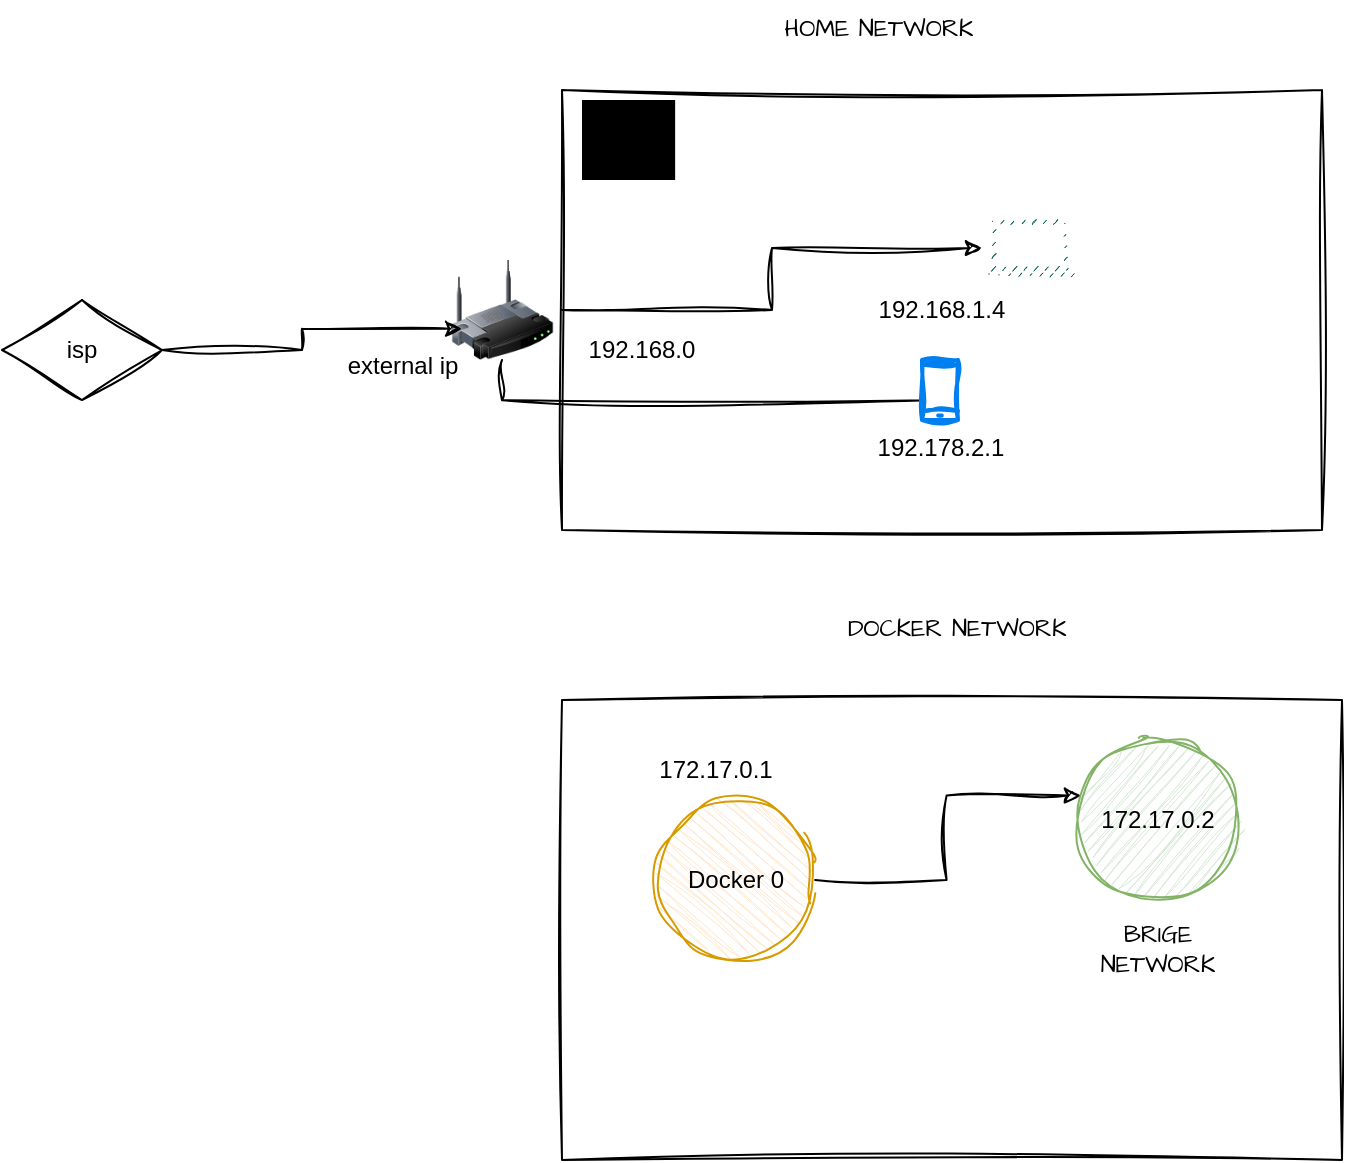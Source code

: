 <mxfile version="24.8.3">
  <diagram name="Page-1" id="0H0OT67QqvJCmZSCLow1">
    <mxGraphModel dx="1400" dy="743" grid="1" gridSize="10" guides="1" tooltips="1" connect="1" arrows="1" fold="1" page="1" pageScale="1" pageWidth="850" pageHeight="1100" math="0" shadow="0">
      <root>
        <mxCell id="0" />
        <mxCell id="1" parent="0" />
        <mxCell id="4rtAOC1mgqmLimRVdJra-1" value="192.168.1.4" style="rounded=0;whiteSpace=wrap;html=1;sketch=1;curveFitting=1;jiggle=2;" vertex="1" parent="1">
          <mxGeometry x="300" y="55" width="380" height="220" as="geometry" />
        </mxCell>
        <mxCell id="4rtAOC1mgqmLimRVdJra-4" value="" style="sketch=1;verticalLabelPosition=bottom;sketch=0;aspect=fixed;html=1;verticalAlign=top;strokeColor=none;fillColor=#000000;align=center;outlineConnect=0;pointerEvents=1;shape=mxgraph.citrix2.home;curveFitting=1;jiggle=2;" vertex="1" parent="1">
          <mxGeometry x="310" y="60" width="46.57" height="40" as="geometry" />
        </mxCell>
        <mxCell id="4rtAOC1mgqmLimRVdJra-5" value="" style="sketch=1;pointerEvents=1;shadow=0;dashed=0;html=1;strokeColor=none;fillColor=#005F4B;labelPosition=center;verticalLabelPosition=bottom;verticalAlign=top;align=center;outlineConnect=0;shape=mxgraph.veeam2.laptop;curveFitting=1;jiggle=2;" vertex="1" parent="1">
          <mxGeometry x="510" y="120" width="48" height="28.0" as="geometry" />
        </mxCell>
        <mxCell id="4rtAOC1mgqmLimRVdJra-6" value="isp" style="rhombus;whiteSpace=wrap;html=1;sketch=1;curveFitting=1;jiggle=2;" vertex="1" parent="1">
          <mxGeometry x="20" y="160" width="80" height="50" as="geometry" />
        </mxCell>
        <mxCell id="4rtAOC1mgqmLimRVdJra-14" style="edgeStyle=orthogonalEdgeStyle;rounded=0;orthogonalLoop=1;jettySize=auto;html=1;sketch=1;curveFitting=1;jiggle=2;" edge="1" parent="1" source="4rtAOC1mgqmLimRVdJra-7" target="4rtAOC1mgqmLimRVdJra-5">
          <mxGeometry relative="1" as="geometry" />
        </mxCell>
        <mxCell id="4rtAOC1mgqmLimRVdJra-7" value="" style="image;html=1;image=img/lib/clip_art/networking/Wireless_Router_128x128.png;sketch=1;curveFitting=1;jiggle=2;" vertex="1" parent="1">
          <mxGeometry x="240" y="140" width="60" height="50" as="geometry" />
        </mxCell>
        <mxCell id="4rtAOC1mgqmLimRVdJra-8" style="edgeStyle=orthogonalEdgeStyle;rounded=0;orthogonalLoop=1;jettySize=auto;html=1;entryX=0.167;entryY=0.688;entryDx=0;entryDy=0;entryPerimeter=0;sketch=1;curveFitting=1;jiggle=2;" edge="1" parent="1" source="4rtAOC1mgqmLimRVdJra-6" target="4rtAOC1mgqmLimRVdJra-7">
          <mxGeometry relative="1" as="geometry" />
        </mxCell>
        <mxCell id="4rtAOC1mgqmLimRVdJra-16" style="edgeStyle=orthogonalEdgeStyle;rounded=0;orthogonalLoop=1;jettySize=auto;html=1;exitX=0.5;exitY=1;exitDx=0;exitDy=0;entryX=0.5;entryY=0.705;entryDx=0;entryDy=0;entryPerimeter=0;sketch=1;curveFitting=1;jiggle=2;" edge="1" parent="1" source="4rtAOC1mgqmLimRVdJra-7" target="4rtAOC1mgqmLimRVdJra-1">
          <mxGeometry relative="1" as="geometry">
            <Array as="points">
              <mxPoint x="270" y="210" />
            </Array>
          </mxGeometry>
        </mxCell>
        <mxCell id="4rtAOC1mgqmLimRVdJra-17" value="192.178.2.1" style="html=1;verticalLabelPosition=bottom;align=center;labelBackgroundColor=#ffffff;verticalAlign=top;strokeWidth=2;strokeColor=#0080F0;shadow=0;dashed=0;shape=mxgraph.ios7.icons.smartphone;sketch=1;curveFitting=1;jiggle=2;" vertex="1" parent="1">
          <mxGeometry x="480" y="190" width="18" height="30" as="geometry" />
        </mxCell>
        <mxCell id="4rtAOC1mgqmLimRVdJra-18" value="external ip" style="text;html=1;align=center;verticalAlign=middle;resizable=0;points=[];autosize=1;strokeColor=none;fillColor=none;sketch=1;curveFitting=1;jiggle=2;" vertex="1" parent="1">
          <mxGeometry x="180" y="178" width="80" height="30" as="geometry" />
        </mxCell>
        <mxCell id="4rtAOC1mgqmLimRVdJra-20" value="192.168.0" style="text;html=1;align=center;verticalAlign=middle;whiteSpace=wrap;rounded=0;sketch=1;curveFitting=1;jiggle=2;" vertex="1" parent="1">
          <mxGeometry x="310" y="170" width="60" height="30" as="geometry" />
        </mxCell>
        <mxCell id="4rtAOC1mgqmLimRVdJra-21" value="" style="rounded=0;whiteSpace=wrap;html=1;sketch=1;curveFitting=1;jiggle=2;" vertex="1" parent="1">
          <mxGeometry x="300" y="360" width="390" height="230" as="geometry" />
        </mxCell>
        <mxCell id="4rtAOC1mgqmLimRVdJra-22" value="172.17.0.2" style="ellipse;whiteSpace=wrap;html=1;aspect=fixed;sketch=1;curveFitting=1;jiggle=2;fillColor=#d5e8d4;strokeColor=#82b366;" vertex="1" parent="1">
          <mxGeometry x="558" y="380" width="80" height="80" as="geometry" />
        </mxCell>
        <mxCell id="4rtAOC1mgqmLimRVdJra-23" value="Docker 0" style="ellipse;whiteSpace=wrap;html=1;aspect=fixed;sketch=1;curveFitting=1;jiggle=2;fillColor=#ffe6cc;strokeColor=#d79b00;direction=south;" vertex="1" parent="1">
          <mxGeometry x="346.57" y="410" width="80" height="80" as="geometry" />
        </mxCell>
        <mxCell id="4rtAOC1mgqmLimRVdJra-24" value="172.17.0.1" style="text;html=1;align=center;verticalAlign=middle;whiteSpace=wrap;rounded=0;sketch=1;curveFitting=1;jiggle=2;" vertex="1" parent="1">
          <mxGeometry x="346.57" y="380" width="60" height="30" as="geometry" />
        </mxCell>
        <mxCell id="4rtAOC1mgqmLimRVdJra-25" style="edgeStyle=orthogonalEdgeStyle;rounded=0;sketch=1;hachureGap=4;jiggle=2;curveFitting=1;orthogonalLoop=1;jettySize=auto;html=1;entryX=0.018;entryY=0.347;entryDx=0;entryDy=0;entryPerimeter=0;fontFamily=Architects Daughter;fontSource=https%3A%2F%2Ffonts.googleapis.com%2Fcss%3Ffamily%3DArchitects%2BDaughter;" edge="1" parent="1" source="4rtAOC1mgqmLimRVdJra-23" target="4rtAOC1mgqmLimRVdJra-22">
          <mxGeometry relative="1" as="geometry" />
        </mxCell>
        <mxCell id="4rtAOC1mgqmLimRVdJra-27" value="BRIGE NETWORK" style="text;html=1;align=center;verticalAlign=middle;whiteSpace=wrap;rounded=0;fontFamily=Architects Daughter;fontSource=https%3A%2F%2Ffonts.googleapis.com%2Fcss%3Ffamily%3DArchitects%2BDaughter;" vertex="1" parent="1">
          <mxGeometry x="568" y="470" width="60" height="30" as="geometry" />
        </mxCell>
        <mxCell id="4rtAOC1mgqmLimRVdJra-28" value="HOME NETWORK" style="text;html=1;align=center;verticalAlign=middle;whiteSpace=wrap;rounded=0;fontFamily=Architects Daughter;fontSource=https%3A%2F%2Ffonts.googleapis.com%2Fcss%3Ffamily%3DArchitects%2BDaughter;" vertex="1" parent="1">
          <mxGeometry x="406.57" y="10" width="103.43" height="30" as="geometry" />
        </mxCell>
        <mxCell id="4rtAOC1mgqmLimRVdJra-29" value="DOCKER NETWORK&amp;nbsp;" style="text;html=1;align=center;verticalAlign=middle;whiteSpace=wrap;rounded=0;fontFamily=Architects Daughter;fontSource=https%3A%2F%2Ffonts.googleapis.com%2Fcss%3Ffamily%3DArchitects%2BDaughter;" vertex="1" parent="1">
          <mxGeometry x="440" y="310" width="120" height="30" as="geometry" />
        </mxCell>
      </root>
    </mxGraphModel>
  </diagram>
</mxfile>
